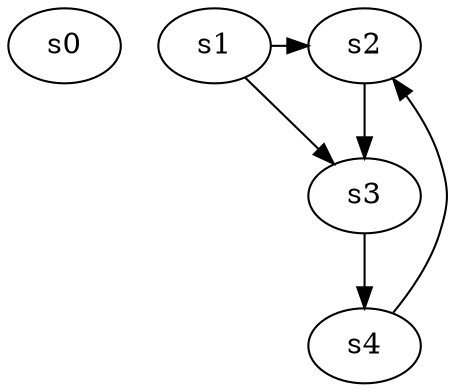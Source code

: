digraph game_0613_complex_5 {
    s0 [name="s0", player=0, target=1];
    s1 [name="s1", player=0];
    s2 [name="s2", player=1];
    s3 [name="s3", player=0, target=1];
    s4 [name="s4", player=1];

    s1 -> s2 [constraint="time == 13 || time == 17 || time == 18 || time == 22"];
    s1 -> s3 [constraint="!(time % 6 == 5)"];
    s2 -> s3;
    s3 -> s4;
    s4 -> s2 [constraint="time % 2 == 0"];
}
